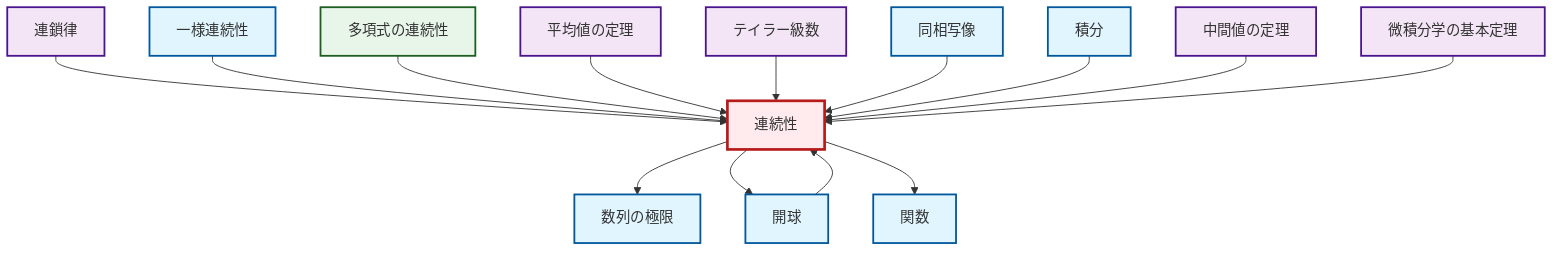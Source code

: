 graph TD
    classDef definition fill:#e1f5fe,stroke:#01579b,stroke-width:2px
    classDef theorem fill:#f3e5f5,stroke:#4a148c,stroke-width:2px
    classDef axiom fill:#fff3e0,stroke:#e65100,stroke-width:2px
    classDef example fill:#e8f5e9,stroke:#1b5e20,stroke-width:2px
    classDef current fill:#ffebee,stroke:#b71c1c,stroke-width:3px
    def-uniform-continuity["一様連続性"]:::definition
    thm-intermediate-value["中間値の定理"]:::theorem
    def-function["関数"]:::definition
    def-open-ball["開球"]:::definition
    ex-polynomial-continuity["多項式の連続性"]:::example
    thm-mean-value["平均値の定理"]:::theorem
    thm-fundamental-calculus["微積分学の基本定理"]:::theorem
    def-homeomorphism["同相写像"]:::definition
    thm-taylor-series["テイラー級数"]:::theorem
    thm-chain-rule["連鎖律"]:::theorem
    def-limit["数列の極限"]:::definition
    def-continuity["連続性"]:::definition
    def-integral["積分"]:::definition
    thm-chain-rule --> def-continuity
    def-continuity --> def-limit
    def-uniform-continuity --> def-continuity
    def-continuity --> def-open-ball
    def-open-ball --> def-continuity
    ex-polynomial-continuity --> def-continuity
    thm-mean-value --> def-continuity
    thm-taylor-series --> def-continuity
    def-homeomorphism --> def-continuity
    def-continuity --> def-function
    def-integral --> def-continuity
    thm-intermediate-value --> def-continuity
    thm-fundamental-calculus --> def-continuity
    class def-continuity current